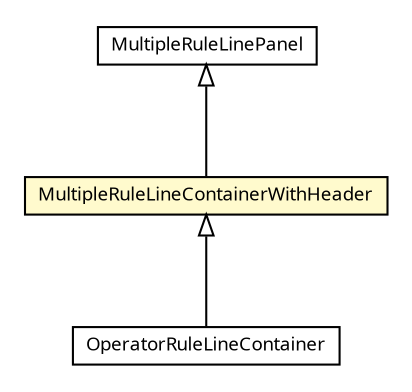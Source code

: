 #!/usr/local/bin/dot
#
# Class diagram 
# Generated by UMLGraph version R5_6 (http://www.umlgraph.org/)
#

digraph G {
	edge [fontname="Trebuchet MS",fontsize=10,labelfontname="Trebuchet MS",labelfontsize=10];
	node [fontname="Trebuchet MS",fontsize=10,shape=plaintext];
	nodesep=0.25;
	ranksep=0.5;
	// se.cambio.cds.gdl.editor.view.panels.rulelinecontainers.OperatorRuleLineContainer
	c255446 [label=<<table title="se.cambio.cds.gdl.editor.view.panels.rulelinecontainers.OperatorRuleLineContainer" border="0" cellborder="1" cellspacing="0" cellpadding="2" port="p" href="./OperatorRuleLineContainer.html">
		<tr><td><table border="0" cellspacing="0" cellpadding="1">
<tr><td align="center" balign="center"><font face="Trebuchet MS"> OperatorRuleLineContainer </font></td></tr>
		</table></td></tr>
		</table>>, URL="./OperatorRuleLineContainer.html", fontname="Trebuchet MS", fontcolor="black", fontsize=9.0];
	// se.cambio.cds.gdl.editor.view.panels.rulelinecontainers.MultipleRuleLinePanel
	c255447 [label=<<table title="se.cambio.cds.gdl.editor.view.panels.rulelinecontainers.MultipleRuleLinePanel" border="0" cellborder="1" cellspacing="0" cellpadding="2" port="p" href="./MultipleRuleLinePanel.html">
		<tr><td><table border="0" cellspacing="0" cellpadding="1">
<tr><td align="center" balign="center"><font face="Trebuchet MS"> MultipleRuleLinePanel </font></td></tr>
		</table></td></tr>
		</table>>, URL="./MultipleRuleLinePanel.html", fontname="Trebuchet MS", fontcolor="black", fontsize=9.0];
	// se.cambio.cds.gdl.editor.view.panels.rulelinecontainers.MultipleRuleLineContainerWithHeader
	c255448 [label=<<table title="se.cambio.cds.gdl.editor.view.panels.rulelinecontainers.MultipleRuleLineContainerWithHeader" border="0" cellborder="1" cellspacing="0" cellpadding="2" port="p" bgcolor="lemonChiffon" href="./MultipleRuleLineContainerWithHeader.html">
		<tr><td><table border="0" cellspacing="0" cellpadding="1">
<tr><td align="center" balign="center"><font face="Trebuchet MS"> MultipleRuleLineContainerWithHeader </font></td></tr>
		</table></td></tr>
		</table>>, URL="./MultipleRuleLineContainerWithHeader.html", fontname="Trebuchet MS", fontcolor="black", fontsize=9.0];
	//se.cambio.cds.gdl.editor.view.panels.rulelinecontainers.OperatorRuleLineContainer extends se.cambio.cds.gdl.editor.view.panels.rulelinecontainers.MultipleRuleLineContainerWithHeader
	c255448:p -> c255446:p [dir=back,arrowtail=empty];
	//se.cambio.cds.gdl.editor.view.panels.rulelinecontainers.MultipleRuleLineContainerWithHeader extends se.cambio.cds.gdl.editor.view.panels.rulelinecontainers.MultipleRuleLinePanel
	c255447:p -> c255448:p [dir=back,arrowtail=empty];
}

